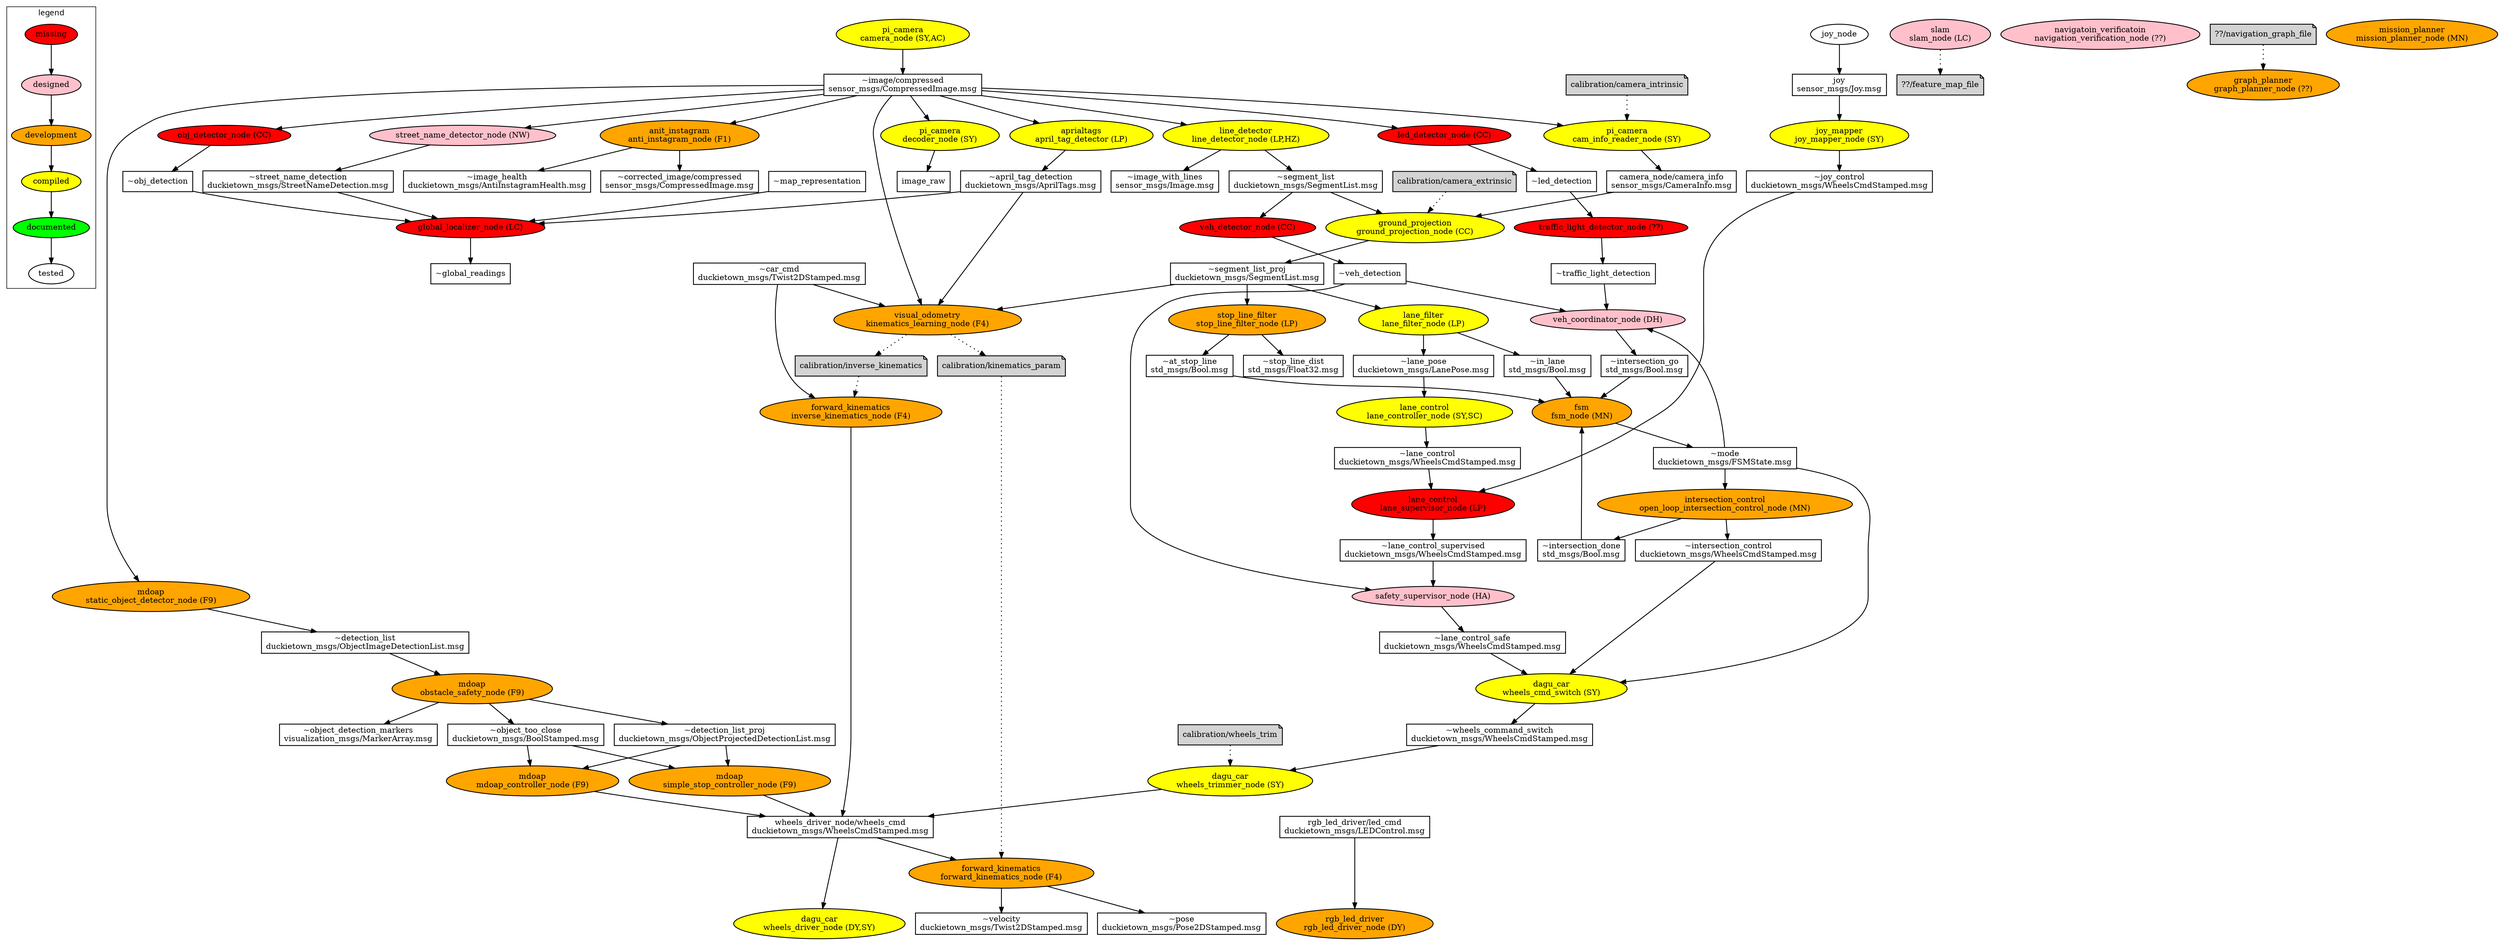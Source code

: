 digraph D {
	fontname="sans";
	//rankdir=LR;
	edge [penwidth=1.5]
	node [penwidth=1.5]

	subgraph cluster_legend{
		label="legend"
		// ROS Topics
		//topic_name;
		// ROS Nodes
		node [shape=ellipse,fillcolor=white,style=filled];
		missing [label="missing", fillcolor=red];
		designed [label="designed", fillcolor=pink];
		development [label="development", fillcolor=orange];
		compiled [label="compiled", fillcolor=yellow];
		documented [label="documented", fillcolor=green];
		tested [label="tested", fillcolor=white];
		missing->designed->development->compiled->documented->tested;
	}

	// ==== Nodes Definition ==== //
	node [shape=ellipse,style=filled];
	subgraph node_missing{
		node [fillcolor=red];
		global_localizer[label="global_localizer_node (LC)"];
		//intersection_filter_node[label="intersection_filter_node (LP)"];
		led_detector_node[label="led_detector_node (CC)"];
		obj_detector_node[label="obj_detector_node (CC)"];
		//beeper_driver_node[label="beeper_driver_node (LP)"];
		veh_detector_node[label="veh_detector_node (CC)"];
		traffic_light_detector_node[label="traffic_light_detector_node (??)"];
		lane_supervisor_node[label="lane_control\nlane_supervisor_node (LP)"];
		//coordination_controller[label="coordination_controller (MN?)"];
	}
	subgraph node_designed{
		node [fillcolor=pink];
		street_name_detector_node[label="street_name_detector_node (NW)"];
		safety_supervisor_node[label="safety_supervisor_node (HA)"];
		veh_coordinator_node[label="veh_coordinator_node (DH)"]
		slam_node[label="slam\nslam_node (LC)"];
		navigation_verification_node[label="navigatoin_verificatoin\nnavigation_verification_node (??)"];
	}
	subgraph node_development{
		node [fillcolor=orange];
		open_loop_intersection_control_node[label="intersection_control\nopen_loop_intersection_control_node (MN)"];
		stop_line_filter_node[label="stop_line_filter\nstop_line_filter_node (LP)"];
		rgb_led_driver_node[label="rgb_led_driver\nrgb_led_driver_node (DY)"];
		fsm_node[label="fsm\nfsm_node (MN)"];
		graph_planner_node[label="graph_planner\ngraph_planner_node (??)"];
		mission_planner_node[label="mission_planner\nmission_planner_node (MN)"];
		anti_instagram_node[label="anit_instagram\nanti_instagram_node (F1)"];
		kinematics_learning_node[label="visual_odometry\nkinematics_learning_node (F4)"];
		inverse_kinematics_node[label="forward_kinematics\ninverse_kinematics_node (F4)"];
		forward_kinematics_node[label="forward_kinematics\nforward_kinematics_node (F4)"];

		static_object_detector_node[label="mdoap\nstatic_object_detector_node (F9)"];
		obstacle_safety_node[label="mdoap\nobstacle_safety_node (F9)"];
		simple_stop_controller_node[label="mdoap\nsimple_stop_controller_node (F9)"];
		mdoap_controller_node[label="mdoap\nmdoap_controller_node (F9)"];


	}
	subgraph node_compiled{
		node [fillcolor=yellow];
		wheels_driver_node[label="dagu_car\nwheels_driver_node (DY,SY)"];
		wheels_cmd_switch_node[label="dagu_car\nwheels_cmd_switch (SY)"]
		camera_node[label="pi_camera\ncamera_node (SY,AC)"];
		decoder_node[label="pi_camera\ndecoder_node (SY)"];
		cam_info_reader_node[label="pi_camera\ncam_info_reader_node (SY)"];
		lane_controller_node[label="lane_control\nlane_controller_node (SY,SC)"];
		line_detector_node[label="line_detector\nline_detector_node (LP,HZ)"];
		april_tag_detector[label="aprialtags\napril_tag_detector (LP)"];
		joy_mapper_node[label="joy_mapper\njoy_mapper_node (SY)"];
		ground_projection_node[label="ground_projection\nground_projection_node (CC)"];
		wheels_trimmer[label="dagu_car\nwheels_trimmer_node (SY)"];
		lane_filter_node[label="lane_filter\nlane_filter_node (LP)"]; 
	}
	subgraph node_documented{
		node [fillcolor=green];
	}
	subgraph node_tested{
		node [fillcolor=white];
		joy_node[label="joy_node"];
		//image_proc;
	}

	// === Files Definition ===
	node [shape=note,style=filled];
	subgraph files{
		motion_calibration_file[label="calibration/wheels_trim"];
		extrinsic_calibration_file[label="calibration/camera_extrinsic"];
		intrinsic_calibration_file[label="calibration/camera_intrinsic"];
		navigation_graph_file[label="??/navigation_graph_file"];
		feature_map_file[label="??/feature_map_file"];
		inverse_kinematics_file[label="calibration/inverse_kinematics"];
		kinematics_file[label="calibration/kinematics_param"];
	}



	//subgraph node_test {
		//node[shape=box,fillcolor=red];
		//street_name_detector_node;
		//joy_node;
		//joy_mapper_node;
	//}

	// ==== Topics ====
	node [shape=box,style=filled,fillcolor=white];
	//{rank=same; mission; joy; map_representation;}
	map_representation[label="~map_representation"];
	segment_list[label="~segment_list\nduckietown_msgs/SegmentList.msg"];
	segment_list_proj[label="~segment_list_proj\nduckietown_msgs/SegmentList.msg"];
	image_with_lines[label="~image_with_lines\nsensor_msgs/Image.msg"];
	lane_pose[label="~lane_pose\nduckietown_msgs/LanePose.msg"]; //LaneReading: y, phi, sigma_y, sigma_phi, status
	lane_control[label="~lane_control\nduckietown_msgs/WheelsCmdStamped.msg"];
	lane_control_sup[label="~lane_control_supervised\nduckietown_msgs/WheelsCmdStamped.msg"];
	lane_control_safe[label="~lane_control_safe\nduckietown_msgs/WheelsCmdStamped.msg"];
	april_tag_detection[label="~april_tag_detection\nduckietown_msgs/AprilTags.msg"];
	led_detection[label="~led_detection"];
	veh_detection[label="~veh_detection"];
	traffic_light_detection[label="~traffic_light_detection"];
	//intersection_reading[label="~intersection_reading"];
	obj_detection[label="~obj_detection"];
	global_readings[label="~global_readings"];
	mode[label="~mode\nduckietown_msgs/FSMState.msg"];
	//mission[label="mission"];
	joy_control[label="~joy_control\nduckietown_msgs/WheelsCmdStamped.msg"];
	intersection_control[label="~intersection_control\nduckietown_msgs/WheelsCmdStamped.msg"];
	street_name_detection[label="~street_name_detection\nduckietown_msgs/StreetNameDetection.msg"];
	wheels_command[label="wheels_driver_node/wheels_cmd\nduckietown_msgs/WheelsCmdStamped.msg"];
	wheels_command_switch[label="~wheels_command_switch\nduckietown_msgs/WheelsCmdStamped.msg"];
	camera_info[label="camera_node/camera_info\nsensor_msgs/CameraInfo.msg"];
	image_compressed[label="~image/compressed\nsensor_msgs/CompressedImage.msg"];
	intersection_go[label="~intersection_go\nstd_msgs/Bool.msg"];
	intersection_done[label="~intersection_done\nstd_msgs/Bool.msg"];
	at_stop_line[label="~at_stop_line\nstd_msgs/Bool.msg"];
	in_lane[label="~in_lane\nstd_msgs/Bool.msg"];
	//beep[label="beeper_driver_node/beep"];
	led_cmd[label="rgb_led_driver/led_cmd\nduckietown_msgs/LEDControl.msg"];
	stop_line_dist[label="~stop_line_dist\nstd_msgs/Float32.msg"];
	joy[label="joy\nsensor_msgs/Joy.msg"];

	corrected_image[label="~corrected_image/compressed\nsensor_msgs/CompressedImage.msg"];
	image_health[label="~image_health\nduckietown_msgs/AntiInstagramHealth.msg"];


	forward_kinematics_pose[label="~pose\nduckietown_msgs/Pose2DStamped.msg"];
	forward_kinematics_velocity[label="~velocity\nduckietown_msgs/Twist2DStamped.msg"];
	car_cmd[label="~car_cmd\nduckietown_msgs/Twist2DStamped.msg"]; //No publisher yet


	//F9
	object_image_detection_list[label="~detection_list\nduckietown_msgs/ObjectImageDetectionList.msg"];
	object_too_close[label="~object_too_close\nduckietown_msgs/BoolStamped.msg"];
	object_projected_detection_list[label="~detection_list_proj\nduckietown_msgs/ObjectProjectedDetectionList.msg"];
	object_detection_markers[label="~object_detection_markers\nvisualization_msgs/MarkerArray.msg"];


	{rank=max; wheels_driver_node;rgb_led_driver_node}
	{rank=min; camera_node;joy_node}
	{rank=same;wheels_command;led_cmd}

	// ==== Connections ====
	veh_coordinator_node->intersection_go;
	intersection_go->fsm_node;
	intersection_done->fsm_node;
	at_stop_line->fsm_node;
	in_lane->fsm_node;
	open_loop_intersection_control_node->intersection_done;
	lane_filter_node->in_lane;
	stop_line_filter_node->at_stop_line;
	fsm_node->mode;

	led_cmd->rgb_led_driver_node;
	stop_line_filter_node->stop_line_dist;

	camera_node->image_compressed;
	intrinsic_calibration_file->cam_info_reader_node[style="dotted"];
	image_compressed->cam_info_reader_node;
	cam_info_reader_node->camera_info;
	image_compressed->line_detector_node;
	image_compressed->led_detector_node;
	image_compressed->decoder_node;
	decoder_node->image_raw;
	image_compressed->april_tag_detector;
	image_compressed->obj_detector_node;
	image_compressed->street_name_detector_node;
	street_name_detector_node->street_name_detection;
	led_detector_node->led_detection;
	led_detection->traffic_light_detector_node;
	segment_list->veh_detector_node;
	veh_detector_node->veh_detection;
	traffic_light_detector_node->traffic_light_detection;
	//intersection_filter_node->intersection_reading;
	line_detector_node->segment_list 
	line_detector_node->image_with_lines 
	segment_list_proj->stop_line_filter_node;
	segment_list_proj->lane_filter_node;
	lane_filter_node->lane_pose;
	lane_pose->lane_controller_node;
	//lane_pose->mission_planner;
	//stop_line_filter_node->stop_line_reading;
	//stop_line_reading->lane_controller_node;
	////stop_line_reading->mission_planner;
	obj_detector_node->obj_detection;
	obj_detection->global_localizer;
	street_name_detection->global_localizer;
	april_tag_detector->april_tag_detection;
	//april_tag_detection->intersection_filter_node;
	april_tag_detection->global_localizer;
	global_localizer->global_readings;
	//map_reader_node -> map_representation;
	map_representation->global_localizer;
	//map_representation->mission_planner;
	joy_node->joy->joy_mapper_node->joy_control;
	joy_control-> lane_supervisor_node;
	lane_controller_node->lane_control;
	lane_control-> lane_supervisor_node;
	lane_supervisor_node-> lane_control_sup;
	lane_control_sup->safety_supervisor_node;
	safety_supervisor_node->lane_control_safe;
	//safety_supervisor_node->beeper_driver_node;
	//intersection_reading->mission_planner;
	veh_detection->safety_supervisor_node;
	open_loop_intersection_control_node->intersection_control;
	//global_readings->mission_planner;
	//mission_planner->mode;
	//mission->mission_planner;
	extrinsic_calibration_file->ground_projection_node[style="dotted"];
	camera_info->ground_projection_node;
	segment_list->ground_projection_node;
	ground_projection_node->segment_list_proj;
	veh_detection->veh_coordinator_node;
	traffic_light_detection->veh_coordinator_node;
	//veh_coordinator_node->veh_coord_go;
	////veh_coord_go->mission_planner;
	mode->veh_coordinator_node;
	//mode->lane_controller_node;
	mode->open_loop_intersection_control_node;
	mode->wheels_cmd_switch_node;
	wheels_cmd_switch_node->wheels_command_switch;
	wheels_command_switch->wheels_trimmer;
	motion_calibration_file->wheels_trimmer[style="dotted"]
	wheels_trimmer->wheels_command;
	lane_control_safe->wheels_cmd_switch_node;
	intersection_control->wheels_cmd_switch_node;
	wheels_command->wheels_driver_node;
	//safety_supervisor_node->beep;
	//beep->beeper_driver_node;

	navigation_graph_file->graph_planner_node[style="dotted"];
	slam_node->feature_map_file[style="dotted"];


	// F1
	anti_instagram_node->{corrected_image,image_health};
	image_compressed->anti_instagram_node;

	// F4
	kinematics_learning_node -> {inverse_kinematics_file, kinematics_file}[style=dotted];
	{image_compressed,april_tag_detection,segment_list_proj, car_cmd} -> kinematics_learning_node;

	inverse_kinematics_node -> wheels_command;
	car_cmd -> inverse_kinematics_node;
	inverse_kinematics_file -> inverse_kinematics_node[style="dotted"];

	forward_kinematics_node -> {forward_kinematics_pose,forward_kinematics_velocity};
	kinematics_file -> forward_kinematics_node[style="dotted"];
	wheels_command -> forward_kinematics_node;


	// F9
	image_compressed->static_object_detector_node;
	static_object_detector_node->object_image_detection_list;

	object_image_detection_list -> obstacle_safety_node;
	obstacle_safety_node -> {object_too_close,object_projected_detection_list,object_detection_markers};

	simple_stop_controller_node -> wheels_command;
	{object_projected_detection_list, object_too_close} -> simple_stop_controller_node;
	//TODO: publish to the wheels cmd swtich

	mdoap_controller_node -> wheels_command;
	{object_projected_detection_list, object_too_close} -> mdoap_controller_node;


}